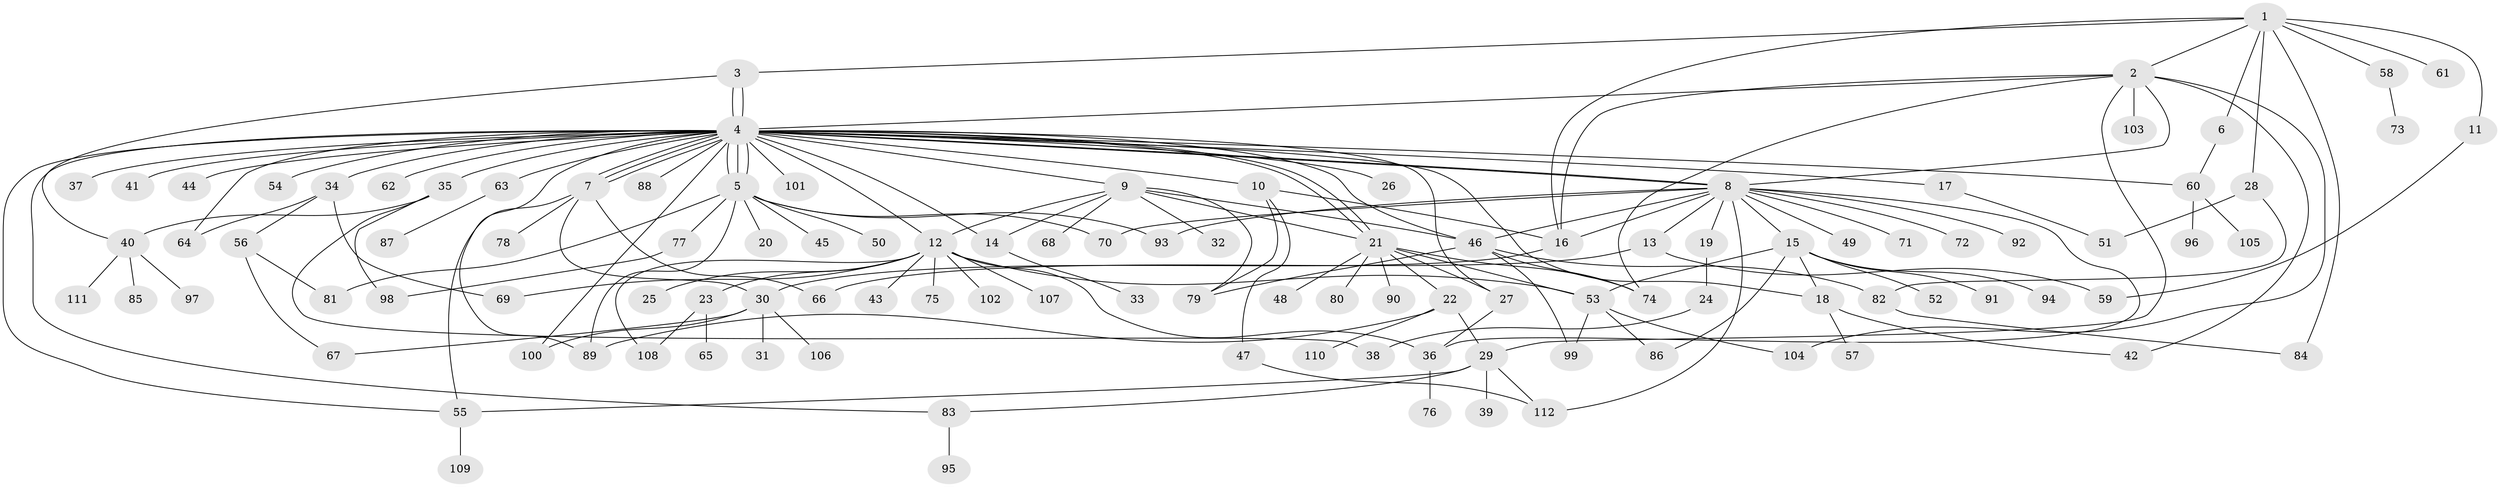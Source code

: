 // Generated by graph-tools (version 1.1) at 2025/48/03/09/25 04:48:42]
// undirected, 112 vertices, 168 edges
graph export_dot {
graph [start="1"]
  node [color=gray90,style=filled];
  1;
  2;
  3;
  4;
  5;
  6;
  7;
  8;
  9;
  10;
  11;
  12;
  13;
  14;
  15;
  16;
  17;
  18;
  19;
  20;
  21;
  22;
  23;
  24;
  25;
  26;
  27;
  28;
  29;
  30;
  31;
  32;
  33;
  34;
  35;
  36;
  37;
  38;
  39;
  40;
  41;
  42;
  43;
  44;
  45;
  46;
  47;
  48;
  49;
  50;
  51;
  52;
  53;
  54;
  55;
  56;
  57;
  58;
  59;
  60;
  61;
  62;
  63;
  64;
  65;
  66;
  67;
  68;
  69;
  70;
  71;
  72;
  73;
  74;
  75;
  76;
  77;
  78;
  79;
  80;
  81;
  82;
  83;
  84;
  85;
  86;
  87;
  88;
  89;
  90;
  91;
  92;
  93;
  94;
  95;
  96;
  97;
  98;
  99;
  100;
  101;
  102;
  103;
  104;
  105;
  106;
  107;
  108;
  109;
  110;
  111;
  112;
  1 -- 2;
  1 -- 3;
  1 -- 6;
  1 -- 11;
  1 -- 16;
  1 -- 28;
  1 -- 58;
  1 -- 61;
  1 -- 84;
  2 -- 4;
  2 -- 8;
  2 -- 16;
  2 -- 29;
  2 -- 42;
  2 -- 74;
  2 -- 103;
  2 -- 104;
  3 -- 4;
  3 -- 4;
  3 -- 40;
  4 -- 5;
  4 -- 5;
  4 -- 5;
  4 -- 7;
  4 -- 7;
  4 -- 7;
  4 -- 8;
  4 -- 8;
  4 -- 9;
  4 -- 10;
  4 -- 12;
  4 -- 14;
  4 -- 17;
  4 -- 18;
  4 -- 21;
  4 -- 21;
  4 -- 26;
  4 -- 27;
  4 -- 34;
  4 -- 35;
  4 -- 37;
  4 -- 41;
  4 -- 44;
  4 -- 46;
  4 -- 54;
  4 -- 55;
  4 -- 60;
  4 -- 62;
  4 -- 63;
  4 -- 64;
  4 -- 83;
  4 -- 88;
  4 -- 89;
  4 -- 100;
  4 -- 101;
  5 -- 20;
  5 -- 45;
  5 -- 50;
  5 -- 70;
  5 -- 77;
  5 -- 81;
  5 -- 89;
  5 -- 93;
  6 -- 60;
  7 -- 30;
  7 -- 55;
  7 -- 66;
  7 -- 78;
  8 -- 13;
  8 -- 15;
  8 -- 16;
  8 -- 19;
  8 -- 36;
  8 -- 46;
  8 -- 49;
  8 -- 70;
  8 -- 71;
  8 -- 72;
  8 -- 92;
  8 -- 93;
  8 -- 112;
  9 -- 12;
  9 -- 14;
  9 -- 21;
  9 -- 32;
  9 -- 46;
  9 -- 68;
  9 -- 79;
  10 -- 16;
  10 -- 47;
  10 -- 79;
  11 -- 59;
  12 -- 23;
  12 -- 25;
  12 -- 36;
  12 -- 43;
  12 -- 53;
  12 -- 69;
  12 -- 75;
  12 -- 102;
  12 -- 107;
  12 -- 108;
  13 -- 59;
  13 -- 66;
  14 -- 33;
  15 -- 18;
  15 -- 52;
  15 -- 53;
  15 -- 86;
  15 -- 91;
  15 -- 94;
  16 -- 30;
  17 -- 51;
  18 -- 42;
  18 -- 57;
  19 -- 24;
  21 -- 22;
  21 -- 27;
  21 -- 48;
  21 -- 53;
  21 -- 74;
  21 -- 80;
  21 -- 90;
  22 -- 29;
  22 -- 89;
  22 -- 110;
  23 -- 65;
  23 -- 108;
  24 -- 38;
  27 -- 36;
  28 -- 51;
  28 -- 82;
  29 -- 39;
  29 -- 55;
  29 -- 83;
  29 -- 112;
  30 -- 31;
  30 -- 67;
  30 -- 100;
  30 -- 106;
  34 -- 56;
  34 -- 64;
  34 -- 69;
  35 -- 38;
  35 -- 40;
  35 -- 98;
  36 -- 76;
  40 -- 85;
  40 -- 97;
  40 -- 111;
  46 -- 74;
  46 -- 79;
  46 -- 82;
  46 -- 99;
  47 -- 112;
  53 -- 86;
  53 -- 99;
  53 -- 104;
  55 -- 109;
  56 -- 67;
  56 -- 81;
  58 -- 73;
  60 -- 96;
  60 -- 105;
  63 -- 87;
  77 -- 98;
  82 -- 84;
  83 -- 95;
}
